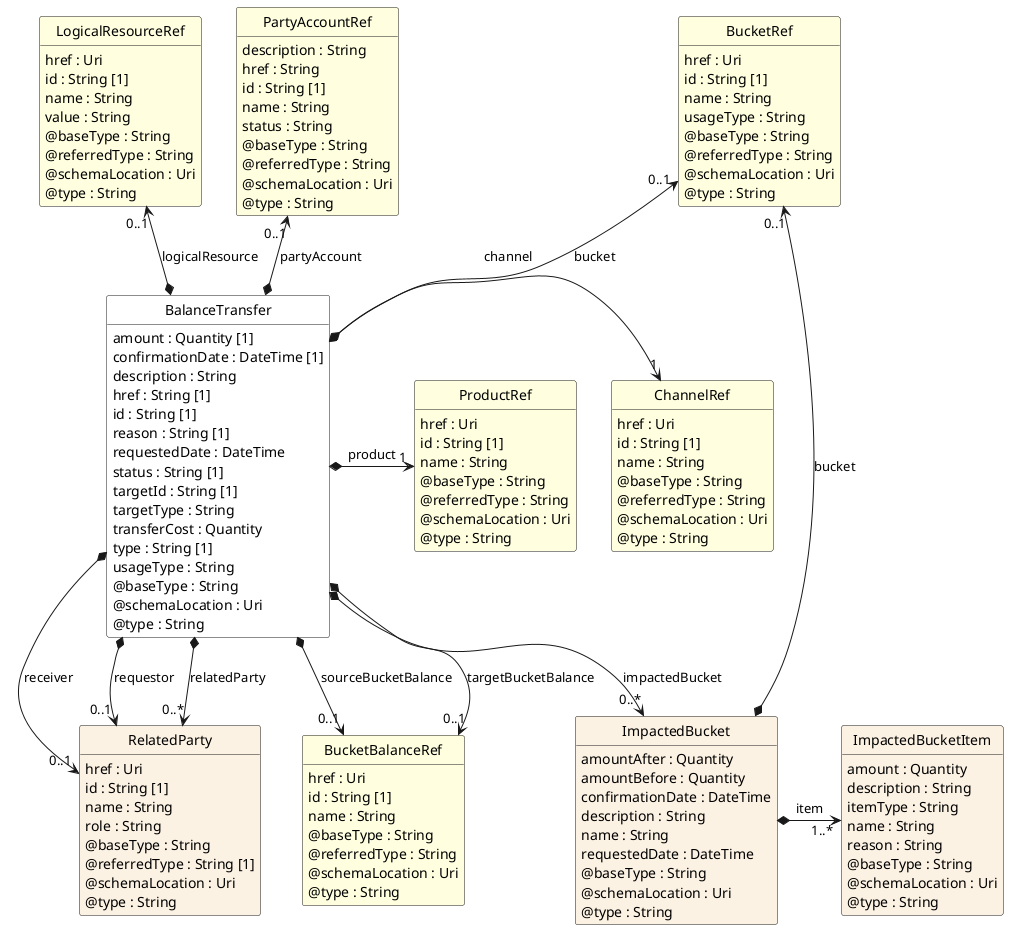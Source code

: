 @startuml
hide circle
hide methods
hide stereotype
show <<Enumeration>> stereotype
skinparam class {
   BackgroundColor<<Enumeration>> #E6F5F7
   BackgroundColor<<Ref>> #FFFFE0
   BackgroundColor<<Pivot>> #FFFFFFF
   BackgroundColor<<SimpleType>> #E2F0DA
   BackgroundColor #FCF2E3
}

class BalanceTransfer <<Pivot>> {
    amount : Quantity [1]
    confirmationDate : DateTime [1]
    description : String
    href : String [1]
    id : String [1]
    reason : String [1]
    requestedDate : DateTime
    status : String [1]
    targetId : String [1]
    targetType : String
    transferCost : Quantity
    type : String [1]
    usageType : String
    @baseType : String
    @schemaLocation : Uri
    @type : String
}

class BucketBalanceRef  <<Ref>> {
    href : Uri
    id : String [1]
    name : String
    @baseType : String
    @referredType : String
    @schemaLocation : Uri
    @type : String
}

class ChannelRef  <<Ref>> {
    href : Uri
    id : String [1]
    name : String
    @baseType : String
    @referredType : String
    @schemaLocation : Uri
    @type : String
}

class LogicalResourceRef  <<Ref>> {
    href : Uri
    id : String [1]
    name : String
    value : String
    @baseType : String
    @referredType : String
    @schemaLocation : Uri
    @type : String
}

class ImpactedBucket  {
    amountAfter : Quantity
    amountBefore : Quantity
    confirmationDate : DateTime
    description : String
    name : String
    requestedDate : DateTime
    @baseType : String
    @schemaLocation : Uri
    @type : String
}

class BucketRef  <<Ref>> {
    href : Uri
    id : String [1]
    name : String
    usageType : String
    @baseType : String
    @referredType : String
    @schemaLocation : Uri
    @type : String
}

class ImpactedBucketItem  {
    amount : Quantity
    description : String
    itemType : String
    name : String
    reason : String
    @baseType : String
    @schemaLocation : Uri
    @type : String
}

class ProductRef  <<Ref>> {
    href : Uri
    id : String [1]
    name : String
    @baseType : String
    @referredType : String
    @schemaLocation : Uri
    @type : String
}

class RelatedParty  {
    href : Uri
    id : String [1]
    name : String
    role : String
    @baseType : String
    @referredType : String [1]
    @schemaLocation : Uri
    @type : String
}

class PartyAccountRef  <<Ref>> {
    description : String
    href : String
    id : String [1]
    name : String
    status : String
    @baseType : String
    @referredType : String
    @schemaLocation : Uri
    @type : String
}

BucketRef "0..1" <--* BalanceTransfer : bucket

BalanceTransfer *-->  "0..*" ImpactedBucket : impactedBucket

ImpactedBucket *-right-> "1..*" ImpactedBucketItem : item

BucketRef "0..1" <--* ImpactedBucket : bucket

ProductRef "1" <-left-* BalanceTransfer : product

BalanceTransfer *-right-> "1" ChannelRef : channel

PartyAccountRef "0..1" <--* BalanceTransfer : partyAccount

LogicalResourceRef "0..1" <--* BalanceTransfer : logicalResource

BalanceTransfer *-->  "0..1" BucketBalanceRef : sourceBucketBalance

BalanceTransfer *-->  "0..1" BucketBalanceRef : targetBucketBalance

BucketBalanceRef -right[hidden]-> ImpactedBucket

BalanceTransfer *-->  "0..1" RelatedParty : receiver

BalanceTransfer *-->  "0..1" RelatedParty : requestor

BalanceTransfer *-->  "0..*" RelatedParty : relatedParty

RelatedParty -right[hidden]-> BucketBalanceRef

@enduml
